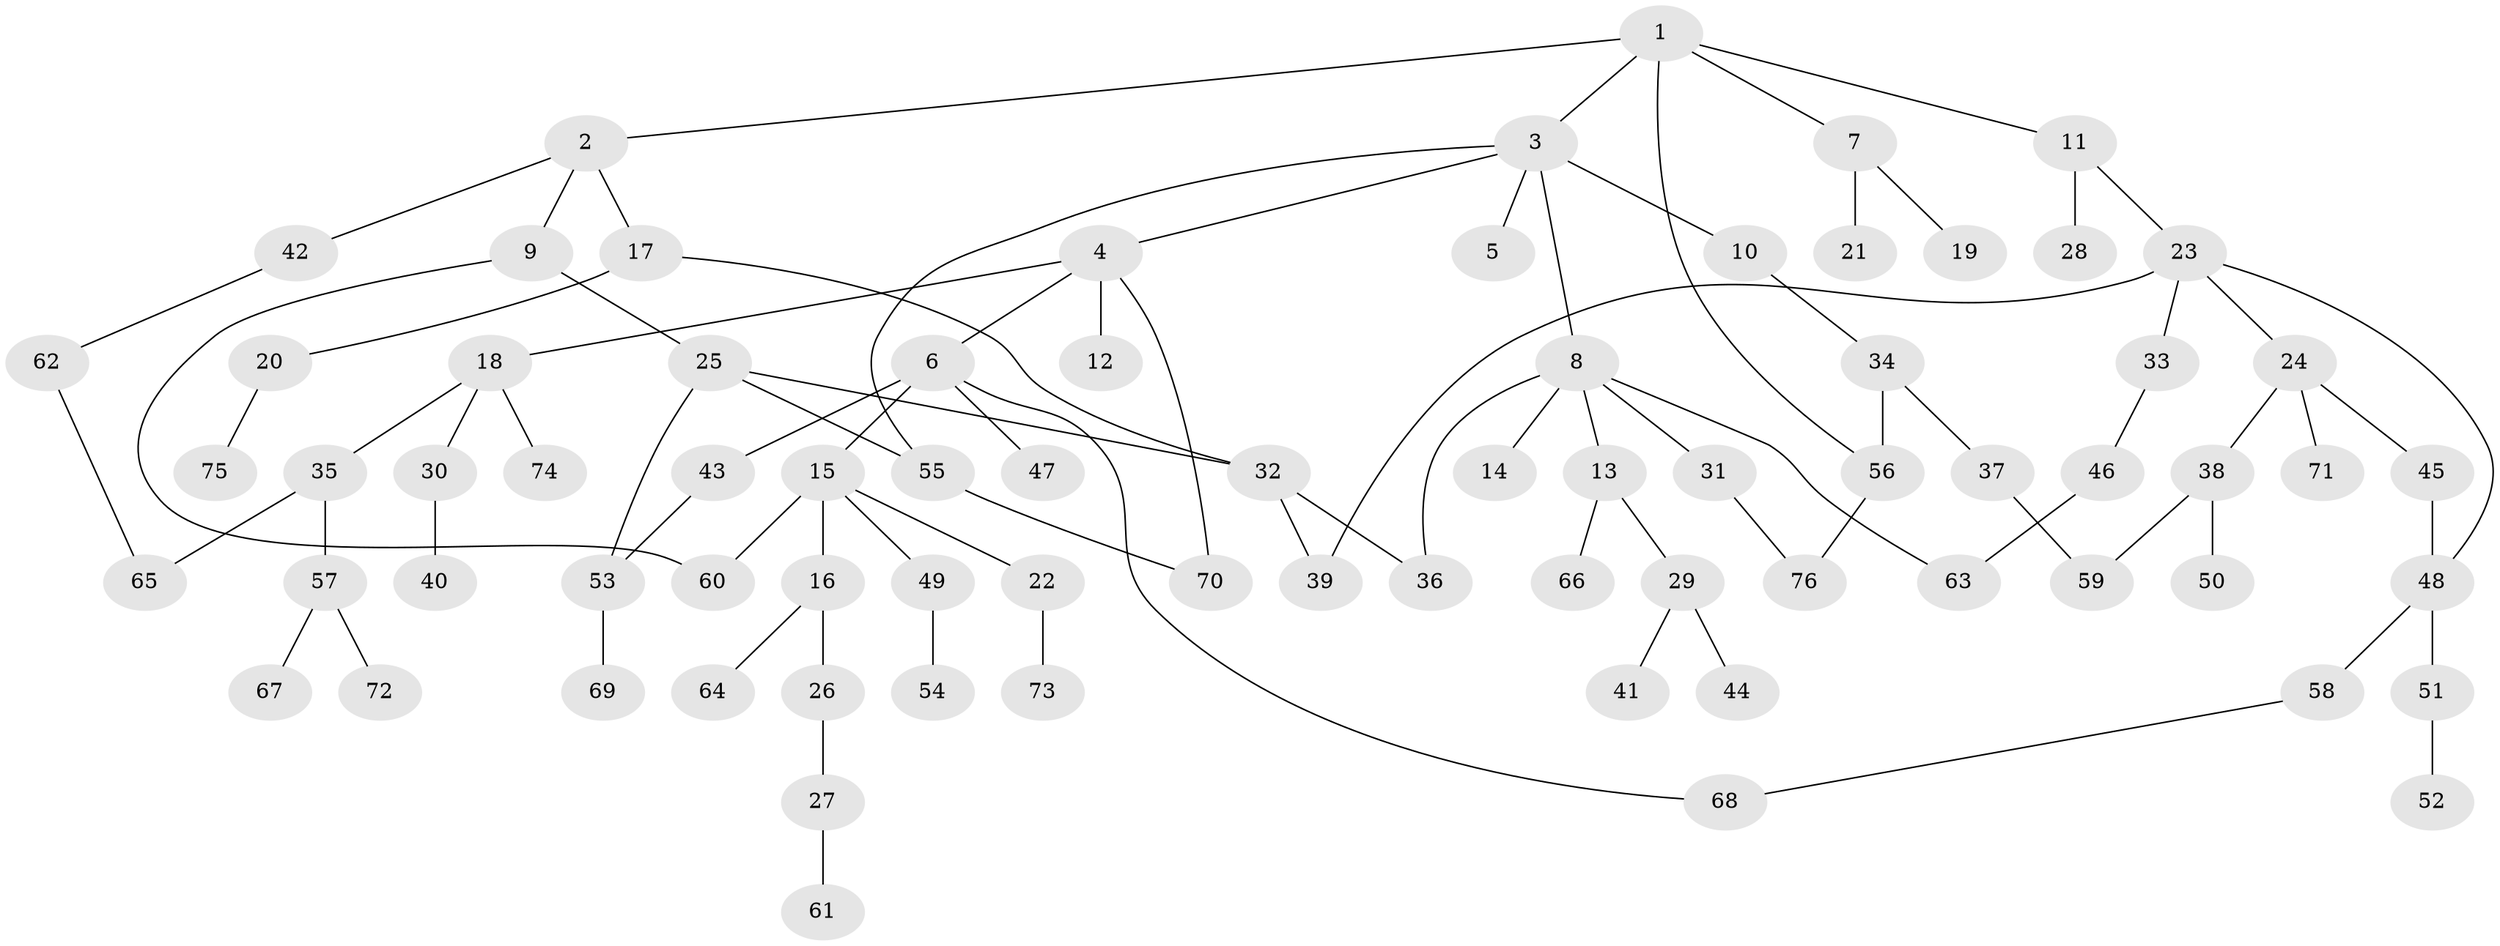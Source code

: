 // original degree distribution, {6: 0.037037037037037035, 5: 0.027777777777777776, 7: 0.018518518518518517, 1: 0.42592592592592593, 2: 0.24074074074074073, 3: 0.1574074074074074, 4: 0.09259259259259259}
// Generated by graph-tools (version 1.1) at 2025/49/03/04/25 22:49:03]
// undirected, 76 vertices, 89 edges
graph export_dot {
  node [color=gray90,style=filled];
  1;
  2;
  3;
  4;
  5;
  6;
  7;
  8;
  9;
  10;
  11;
  12;
  13;
  14;
  15;
  16;
  17;
  18;
  19;
  20;
  21;
  22;
  23;
  24;
  25;
  26;
  27;
  28;
  29;
  30;
  31;
  32;
  33;
  34;
  35;
  36;
  37;
  38;
  39;
  40;
  41;
  42;
  43;
  44;
  45;
  46;
  47;
  48;
  49;
  50;
  51;
  52;
  53;
  54;
  55;
  56;
  57;
  58;
  59;
  60;
  61;
  62;
  63;
  64;
  65;
  66;
  67;
  68;
  69;
  70;
  71;
  72;
  73;
  74;
  75;
  76;
  1 -- 2 [weight=1.0];
  1 -- 3 [weight=1.0];
  1 -- 7 [weight=1.0];
  1 -- 11 [weight=1.0];
  1 -- 56 [weight=1.0];
  2 -- 9 [weight=1.0];
  2 -- 17 [weight=1.0];
  2 -- 42 [weight=1.0];
  3 -- 4 [weight=1.0];
  3 -- 5 [weight=1.0];
  3 -- 8 [weight=1.0];
  3 -- 10 [weight=1.0];
  3 -- 55 [weight=1.0];
  4 -- 6 [weight=1.0];
  4 -- 12 [weight=1.0];
  4 -- 18 [weight=1.0];
  4 -- 70 [weight=1.0];
  6 -- 15 [weight=1.0];
  6 -- 43 [weight=1.0];
  6 -- 47 [weight=1.0];
  6 -- 68 [weight=1.0];
  7 -- 19 [weight=1.0];
  7 -- 21 [weight=1.0];
  8 -- 13 [weight=1.0];
  8 -- 14 [weight=1.0];
  8 -- 31 [weight=1.0];
  8 -- 36 [weight=1.0];
  8 -- 63 [weight=1.0];
  9 -- 25 [weight=1.0];
  9 -- 60 [weight=1.0];
  10 -- 34 [weight=1.0];
  11 -- 23 [weight=1.0];
  11 -- 28 [weight=1.0];
  13 -- 29 [weight=1.0];
  13 -- 66 [weight=1.0];
  15 -- 16 [weight=1.0];
  15 -- 22 [weight=1.0];
  15 -- 49 [weight=1.0];
  15 -- 60 [weight=1.0];
  16 -- 26 [weight=1.0];
  16 -- 64 [weight=1.0];
  17 -- 20 [weight=1.0];
  17 -- 32 [weight=1.0];
  18 -- 30 [weight=1.0];
  18 -- 35 [weight=1.0];
  18 -- 74 [weight=1.0];
  20 -- 75 [weight=1.0];
  22 -- 73 [weight=1.0];
  23 -- 24 [weight=1.0];
  23 -- 33 [weight=1.0];
  23 -- 39 [weight=1.0];
  23 -- 48 [weight=1.0];
  24 -- 38 [weight=1.0];
  24 -- 45 [weight=1.0];
  24 -- 71 [weight=1.0];
  25 -- 32 [weight=1.0];
  25 -- 53 [weight=1.0];
  25 -- 55 [weight=1.0];
  26 -- 27 [weight=1.0];
  27 -- 61 [weight=1.0];
  29 -- 41 [weight=1.0];
  29 -- 44 [weight=1.0];
  30 -- 40 [weight=1.0];
  31 -- 76 [weight=1.0];
  32 -- 36 [weight=1.0];
  32 -- 39 [weight=1.0];
  33 -- 46 [weight=1.0];
  34 -- 37 [weight=1.0];
  34 -- 56 [weight=1.0];
  35 -- 57 [weight=1.0];
  35 -- 65 [weight=1.0];
  37 -- 59 [weight=1.0];
  38 -- 50 [weight=1.0];
  38 -- 59 [weight=1.0];
  42 -- 62 [weight=1.0];
  43 -- 53 [weight=1.0];
  45 -- 48 [weight=1.0];
  46 -- 63 [weight=1.0];
  48 -- 51 [weight=1.0];
  48 -- 58 [weight=1.0];
  49 -- 54 [weight=1.0];
  51 -- 52 [weight=1.0];
  53 -- 69 [weight=1.0];
  55 -- 70 [weight=1.0];
  56 -- 76 [weight=1.0];
  57 -- 67 [weight=1.0];
  57 -- 72 [weight=1.0];
  58 -- 68 [weight=1.0];
  62 -- 65 [weight=1.0];
}
